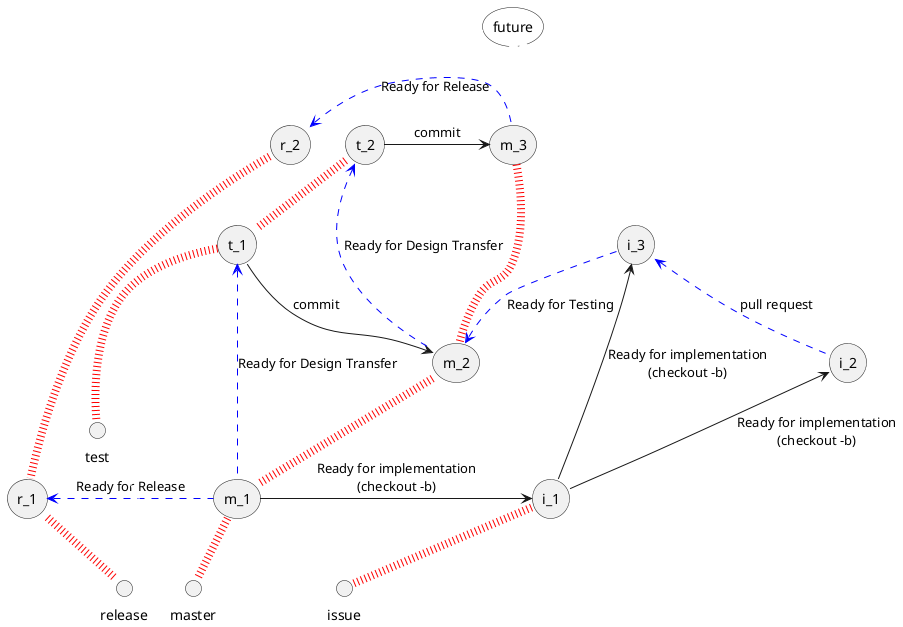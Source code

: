 @startuml
circle "master" as ma
circle "release" as re
circle "test" as te
circle "issue" as iss
storage #white "future" as fu

storage "m_1" as m_1
storage "m_2" as m_2
storage "m_3" as m_3

storage "r_1" as r_1
storage "r_2" as r_2

storage "t_1" as t_1
storage "t_2" as t_2

storage "i_1" as i_1
storage "i_2" as i_2
storage "i_3" as i_3


ma -[#red,dotted,thickness=8]up- m_1
m_1 -[#red,dotted,thickness=8]up- m_2 
m_2 -[#red,dotted,thickness=8]up- m_3 
m_3 -[#white,dashed,thickness=8]up-> fu

iss -[#red,dotted,thickness=8]up- i_1
m_1 -right-> i_1 : Ready for implementation\n(checkout -b)
i_1 -up-> i_2 : Ready for implementation\n(checkout -b)
i_2 -[#white,dashed]up-> fu
i_2 -[#blue,dashed]up-> i_3:pull request
i_1 -up-> i_3 : Ready for implementation\n(checkout -b)
i_3 -[#blue,dashed]-> m_2 : Ready for Testing
i_3 -[#white,dashed,thickness=8]up-> fu

re -[#red,dotted,thickness=8]up- r_1
m_1 -[#blue,dashed]left-> r_1 :Ready for Release
r_1 -[#red,dotted,thickness=8]up- r_2
m_3 -[#blue,dashed]left-> r_2 :Ready for Release
r_2 -[#white,dashed]up-> fu

te -[#red,dotted,thickness=8]up- t_1
m_1 -[#blue,dashed]left-> t_1 :Ready for Design Transfer
t_1 -[#white,dashed]right-> m_1
t_1 --> m_2 : commit
t_1 -[#red,dotted,thickness=8]up- t_2
m_2 -[#blue,dashed]left-> t_2 :Ready for Design Transfer
t_2 -right-> m_3 : commit
t_2 -[#white,dashed]up-> fu


ma -[#white]right- iss
ma -[#white]left- re
ma -[#white]left- te

@enduml
